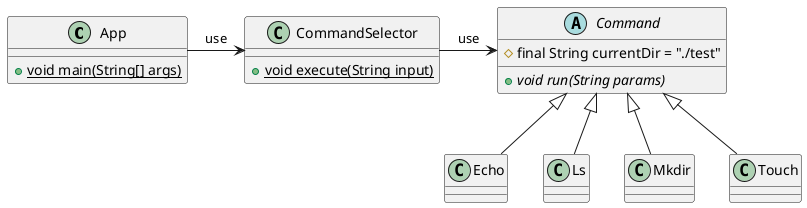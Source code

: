 @startuml class

class App {
  +{static} void main(String[] args)
}

class CommandSelector {
  +{static} void execute(String input)
}

abstract class Command {
  #final String currentDir = "./test"
  +{abstract} void run(String params)
}

class Echo

class Ls

class Mkdir

class Touch

App -> CommandSelector : use
CommandSelector -> Command : use
Command <|-- Echo
Command <|-- Ls
Command <|-- Mkdir
Command <|-- Touch


@enduml